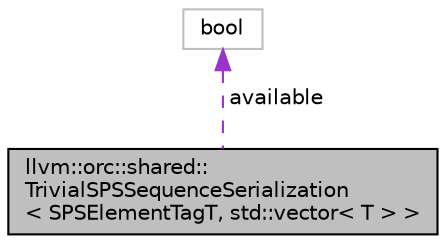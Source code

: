 digraph "llvm::orc::shared::TrivialSPSSequenceSerialization&lt; SPSElementTagT, std::vector&lt; T &gt; &gt;"
{
 // LATEX_PDF_SIZE
  bgcolor="transparent";
  edge [fontname="Helvetica",fontsize="10",labelfontname="Helvetica",labelfontsize="10"];
  node [fontname="Helvetica",fontsize="10",shape=record];
  Node1 [label="llvm::orc::shared::\lTrivialSPSSequenceSerialization\l\< SPSElementTagT, std::vector\< T \> \>",height=0.2,width=0.4,color="black", fillcolor="grey75", style="filled", fontcolor="black",tooltip="Trivial std::vector<T> -> SPSSequence<SPSElementTagT> serialization."];
  Node2 -> Node1 [dir="back",color="darkorchid3",fontsize="10",style="dashed",label=" available" ,fontname="Helvetica"];
  Node2 [label="bool",height=0.2,width=0.4,color="grey75",tooltip=" "];
}
